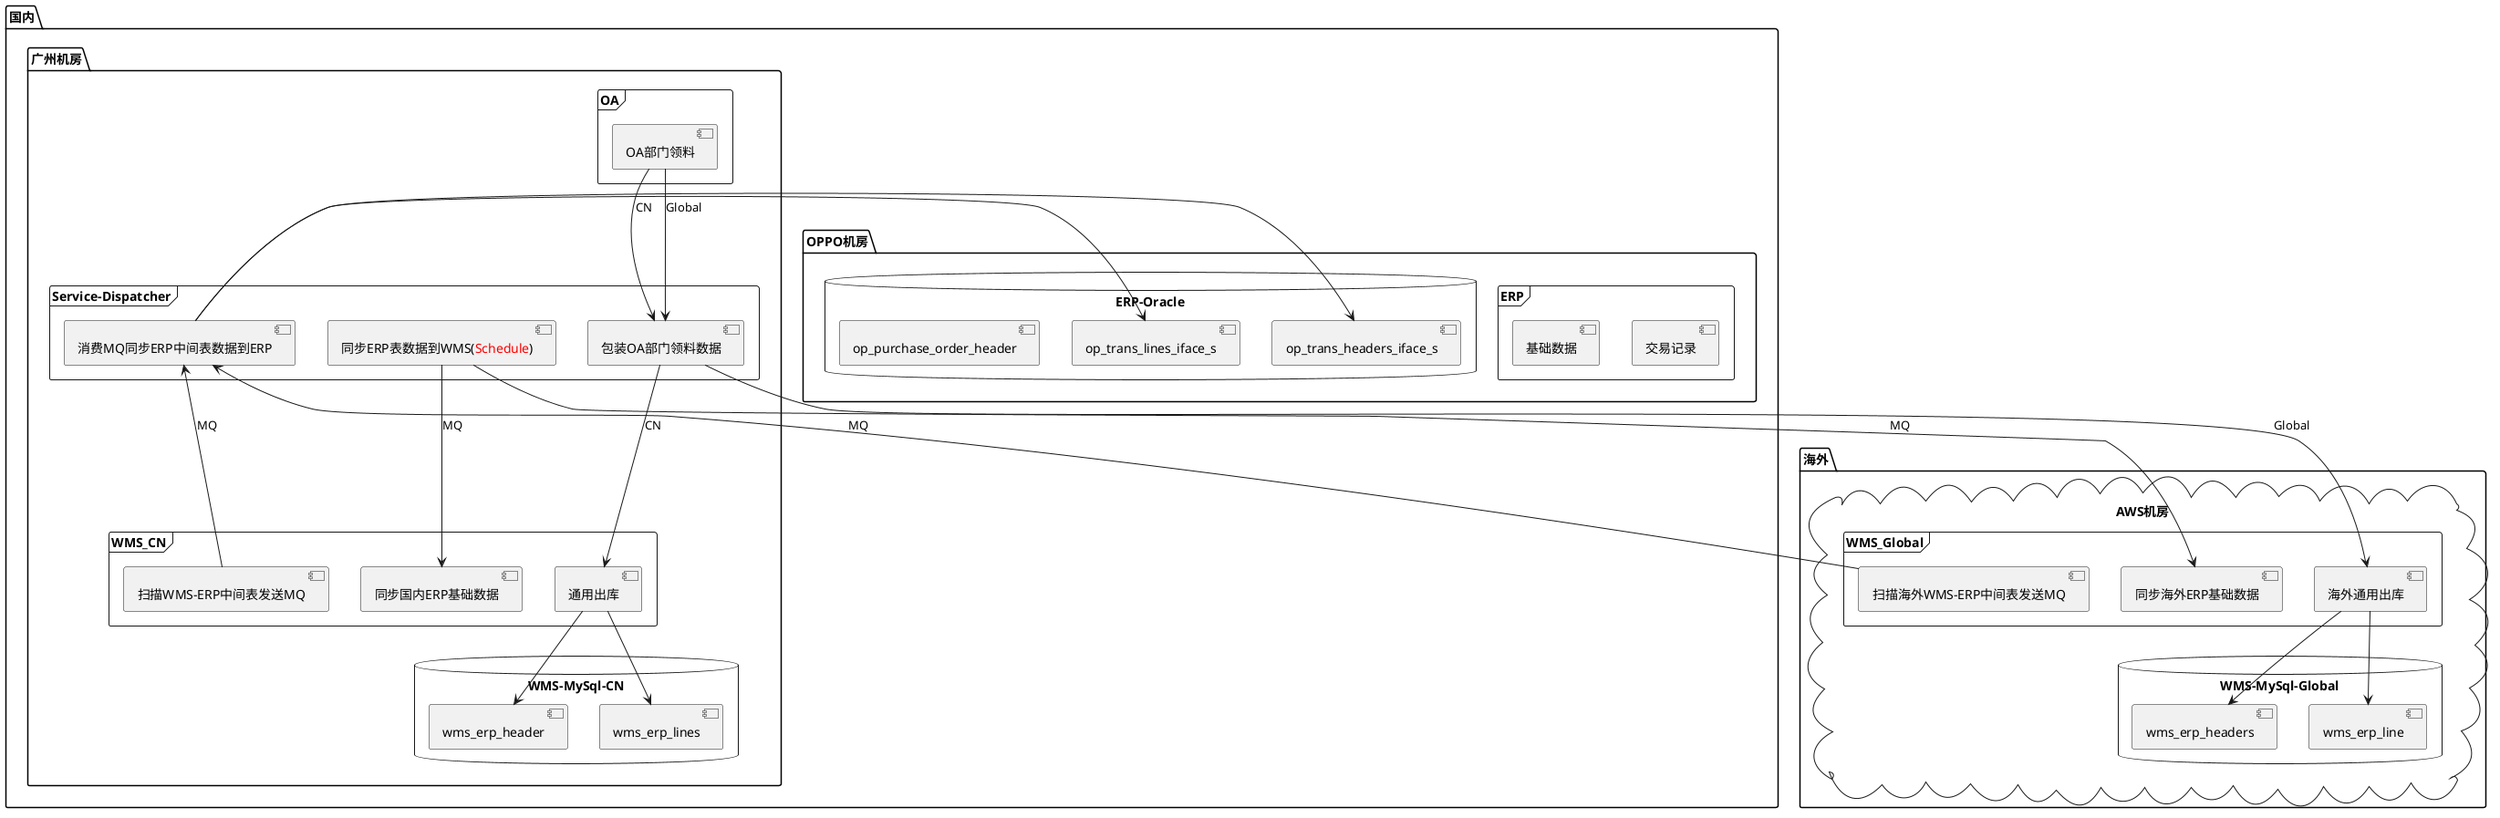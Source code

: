 @startuml
package 国内 {
    package OPPO机房 {
        frame "ERP" {
            ["交易记录"]
            ["基础数据"]
        }
        database "ERP-Oracle" {
            [op_trans_headers_iface_s]
            [op_trans_lines_iface_s]
            [op_purchase_order_header]
        }
    }
    package 广州机房 {
        frame "OA" {
            ["OA部门领料"]

        }

        frame "Service-Dispatcher" {
        ["同步ERP表数据到WMS(<font color=red>Schedule</font>)"]
        ["消费MQ同步ERP中间表数据到ERP"]
        ["包装OA部门领料数据"]
        }

        frame "WMS_CN" {
            ["通用出库"]
            ["扫描WMS-ERP中间表发送MQ"]
            ["同步国内ERP基础数据"]
        }

        database "WMS-MySql-CN" {
            [wms_erp_header]
            [wms_erp_lines]
        }
    }
}

package 海外{
    cloud AWS机房 {
        frame "WMS_Global" {
            ["海外通用出库"]
            ["扫描海外WMS-ERP中间表发送MQ"]
            ["同步海外ERP基础数据"]
        }

        database "WMS-MySql-Global" {
            [wms_erp_headers]
            [wms_erp_line]
        }
    }
}



["OA部门领料"]-->["包装OA部门领料数据"]:CN

["包装OA部门领料数据"]--> ["通用出库"]:CN

["通用出库"] --> [wms_erp_header]
["通用出库"] --> [wms_erp_lines]

["OA部门领料"]-->["包装OA部门领料数据"]:Global

["包装OA部门领料数据"]--> ["海外通用出库"]:Global

["海外通用出库"] -->[wms_erp_headers]
["海外通用出库"] -->[wms_erp_line]

["扫描WMS-ERP中间表发送MQ"] -> ["消费MQ同步ERP中间表数据到ERP"]:MQ
["消费MQ同步ERP中间表数据到ERP"] ->[op_trans_headers_iface_s]
["消费MQ同步ERP中间表数据到ERP"] ->[op_trans_lines_iface_s]

["扫描海外WMS-ERP中间表发送MQ"]-> ["消费MQ同步ERP中间表数据到ERP"]:MQ


["同步ERP表数据到WMS(<font color=red>Schedule</font>)"] --> ["同步国内ERP基础数据"]:MQ
["同步ERP表数据到WMS(<font color=red>Schedule</font>)"] --> ["同步海外ERP基础数据"]:MQ


@enduml